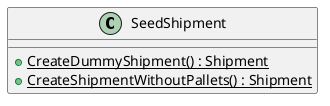 @startuml
class SeedShipment {
    + {static} CreateDummyShipment() : Shipment
    + {static} CreateShipmentWithoutPallets() : Shipment
}
@enduml
